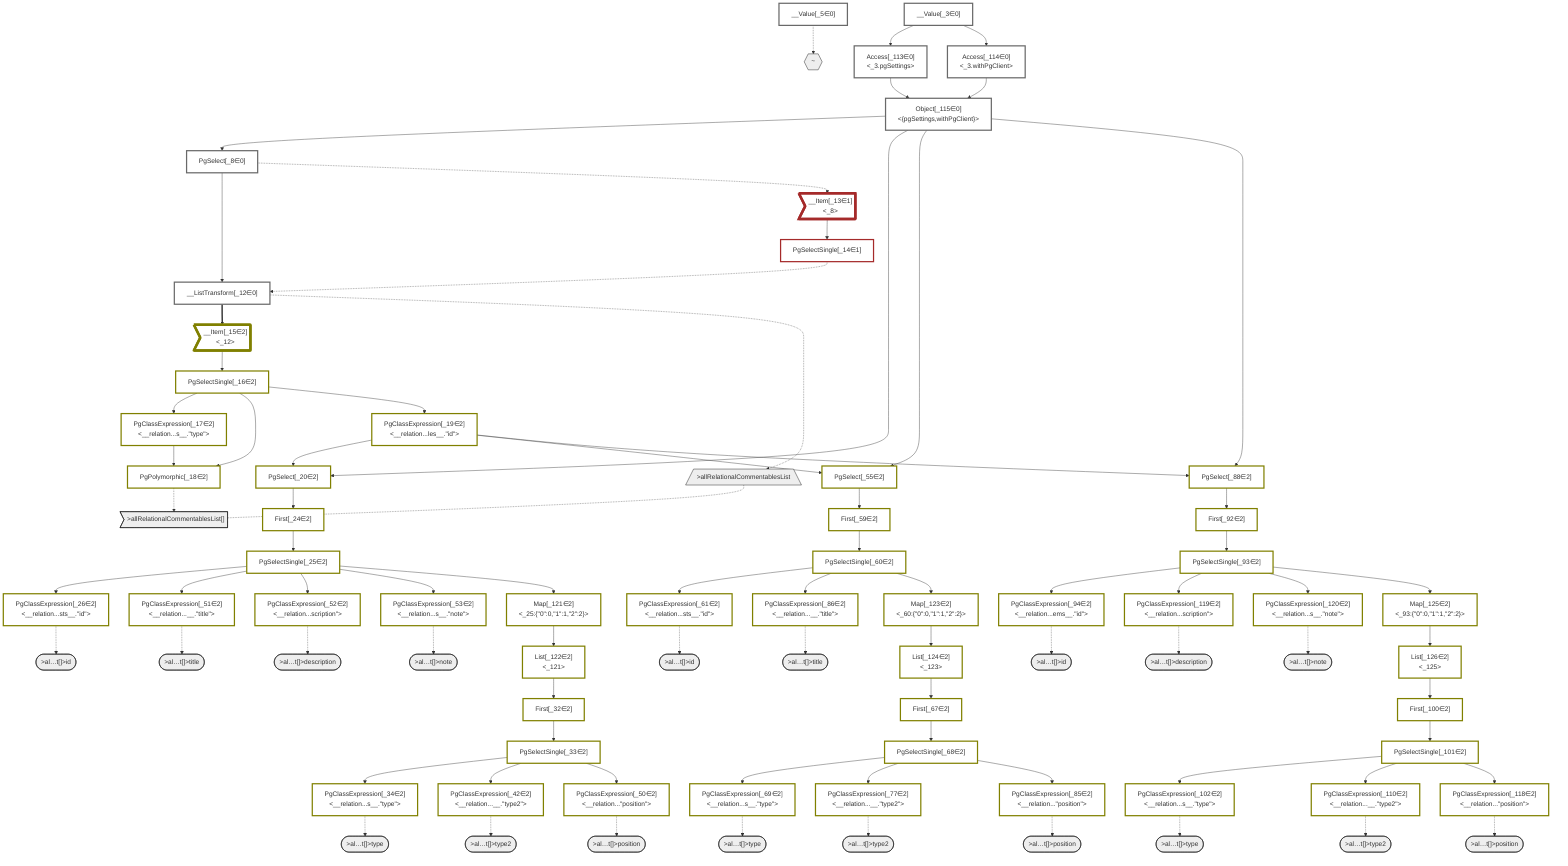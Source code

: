 graph TD
    classDef path fill:#eee,stroke:#000
    classDef plan fill:#fff,stroke-width:3px
    classDef itemplan fill:#fff,stroke-width:6px
    classDef sideeffectplan fill:#f00,stroke-width:6px

    %% subgraph fields
    P1{{"~"}}:::path
    P2[/">allRelationalCommentablesList"\]:::path
    P3>">allRelationalCommentablesList[]"]:::path
    P2 -.- P3
    P4([">al…t[]>id"]):::path
    %% P3 -.-> P4
    P5([">al…t[]>type"]):::path
    %% P3 -.-> P5
    P6([">al…t[]>type2"]):::path
    %% P3 -.-> P6
    P7([">al…t[]>position"]):::path
    %% P3 -.-> P7
    P8([">al…t[]>title"]):::path
    %% P3 -.-> P8
    P9([">al…t[]>description"]):::path
    %% P3 -.-> P9
    P10([">al…t[]>note"]):::path
    %% P3 -.-> P10
    P11([">al…t[]>id"]):::path
    %% P3 -.-> P11
    P12([">al…t[]>type"]):::path
    %% P3 -.-> P12
    P13([">al…t[]>type2"]):::path
    %% P3 -.-> P13
    P14([">al…t[]>position"]):::path
    %% P3 -.-> P14
    P15([">al…t[]>title"]):::path
    %% P3 -.-> P15
    P16([">al…t[]>id"]):::path
    %% P3 -.-> P16
    P17([">al…t[]>type"]):::path
    %% P3 -.-> P17
    P18([">al…t[]>type2"]):::path
    %% P3 -.-> P18
    P19([">al…t[]>position"]):::path
    %% P3 -.-> P19
    P20([">al…t[]>description"]):::path
    %% P3 -.-> P20
    P21([">al…t[]>note"]):::path
    %% P3 -.-> P21
    %% P1 -.-> P2
    %% end

    %% define plans
    __Value_3["__Value[_3∈0]<br /><context>"]:::plan
    __Value_5["__Value[_5∈0]<br /><rootValue>"]:::plan
    PgSelect_8["PgSelect[_8∈0]<br /><relational_commentables>"]:::plan
    __ListTransform_12["__ListTransform[_12∈0]<br /><each:_8>"]:::plan
    __Item_13>"__Item[_13∈1]<br /><_8>"]:::itemplan
    PgSelectSingle_14["PgSelectSingle[_14∈1]<br /><relational_commentables>"]:::plan
    __Item_15>"__Item[_15∈2]<br /><_12>"]:::itemplan
    PgSelectSingle_16["PgSelectSingle[_16∈2]<br /><relational_commentables>"]:::plan
    PgClassExpression_17["PgClassExpression[_17∈2]<br /><__relation...s__.#quot;type#quot;>"]:::plan
    PgPolymorphic_18["PgPolymorphic[_18∈2]"]:::plan
    PgClassExpression_19["PgClassExpression[_19∈2]<br /><__relation...les__.#quot;id#quot;>"]:::plan
    PgSelect_20["PgSelect[_20∈2]<br /><relational_posts>"]:::plan
    First_24["First[_24∈2]"]:::plan
    PgSelectSingle_25["PgSelectSingle[_25∈2]<br /><relational_posts>"]:::plan
    PgClassExpression_26["PgClassExpression[_26∈2]<br /><__relation...sts__.#quot;id#quot;>"]:::plan
    First_32["First[_32∈2]"]:::plan
    PgSelectSingle_33["PgSelectSingle[_33∈2]<br /><relational_items>"]:::plan
    PgClassExpression_34["PgClassExpression[_34∈2]<br /><__relation...s__.#quot;type#quot;>"]:::plan
    PgClassExpression_42["PgClassExpression[_42∈2]<br /><__relation...__.#quot;type2#quot;>"]:::plan
    PgClassExpression_50["PgClassExpression[_50∈2]<br /><__relation...#quot;position#quot;>"]:::plan
    PgClassExpression_51["PgClassExpression[_51∈2]<br /><__relation...__.#quot;title#quot;>"]:::plan
    PgClassExpression_52["PgClassExpression[_52∈2]<br /><__relation...scription#quot;>"]:::plan
    PgClassExpression_53["PgClassExpression[_53∈2]<br /><__relation...s__.#quot;note#quot;>"]:::plan
    PgSelect_55["PgSelect[_55∈2]<br /><relational_checklists>"]:::plan
    First_59["First[_59∈2]"]:::plan
    PgSelectSingle_60["PgSelectSingle[_60∈2]<br /><relational_checklists>"]:::plan
    PgClassExpression_61["PgClassExpression[_61∈2]<br /><__relation...sts__.#quot;id#quot;>"]:::plan
    First_67["First[_67∈2]"]:::plan
    PgSelectSingle_68["PgSelectSingle[_68∈2]<br /><relational_items>"]:::plan
    PgClassExpression_69["PgClassExpression[_69∈2]<br /><__relation...s__.#quot;type#quot;>"]:::plan
    PgClassExpression_77["PgClassExpression[_77∈2]<br /><__relation...__.#quot;type2#quot;>"]:::plan
    PgClassExpression_85["PgClassExpression[_85∈2]<br /><__relation...#quot;position#quot;>"]:::plan
    PgClassExpression_86["PgClassExpression[_86∈2]<br /><__relation...__.#quot;title#quot;>"]:::plan
    PgSelect_88["PgSelect[_88∈2]<br /><relational_checklist_items>"]:::plan
    First_92["First[_92∈2]"]:::plan
    PgSelectSingle_93["PgSelectSingle[_93∈2]<br /><relational_checklist_items>"]:::plan
    PgClassExpression_94["PgClassExpression[_94∈2]<br /><__relation...ems__.#quot;id#quot;>"]:::plan
    First_100["First[_100∈2]"]:::plan
    PgSelectSingle_101["PgSelectSingle[_101∈2]<br /><relational_items>"]:::plan
    PgClassExpression_102["PgClassExpression[_102∈2]<br /><__relation...s__.#quot;type#quot;>"]:::plan
    PgClassExpression_110["PgClassExpression[_110∈2]<br /><__relation...__.#quot;type2#quot;>"]:::plan
    Access_113["Access[_113∈0]<br /><_3.pgSettings>"]:::plan
    Access_114["Access[_114∈0]<br /><_3.withPgClient>"]:::plan
    Object_115["Object[_115∈0]<br /><{pgSettings,withPgClient}>"]:::plan
    PgClassExpression_118["PgClassExpression[_118∈2]<br /><__relation...#quot;position#quot;>"]:::plan
    PgClassExpression_119["PgClassExpression[_119∈2]<br /><__relation...scription#quot;>"]:::plan
    PgClassExpression_120["PgClassExpression[_120∈2]<br /><__relation...s__.#quot;note#quot;>"]:::plan
    Map_121["Map[_121∈2]<br /><_25:{#quot;0#quot;:0,#quot;1#quot;:1,#quot;2#quot;:2}>"]:::plan
    List_122["List[_122∈2]<br /><_121>"]:::plan
    Map_123["Map[_123∈2]<br /><_60:{#quot;0#quot;:0,#quot;1#quot;:1,#quot;2#quot;:2}>"]:::plan
    List_124["List[_124∈2]<br /><_123>"]:::plan
    Map_125["Map[_125∈2]<br /><_93:{#quot;0#quot;:0,#quot;1#quot;:1,#quot;2#quot;:2}>"]:::plan
    List_126["List[_126∈2]<br /><_125>"]:::plan

    %% plan dependencies
    Object_115 --> PgSelect_8
    PgSelect_8 --> __ListTransform_12
    PgSelectSingle_14 -.-> __ListTransform_12
    PgSelect_8 -.-> __Item_13
    __Item_13 --> PgSelectSingle_14
    __ListTransform_12 ==> __Item_15
    __Item_15 --> PgSelectSingle_16
    PgSelectSingle_16 --> PgClassExpression_17
    PgSelectSingle_16 --> PgPolymorphic_18
    PgClassExpression_17 --> PgPolymorphic_18
    PgSelectSingle_16 --> PgClassExpression_19
    Object_115 --> PgSelect_20
    PgClassExpression_19 --> PgSelect_20
    PgSelect_20 --> First_24
    First_24 --> PgSelectSingle_25
    PgSelectSingle_25 --> PgClassExpression_26
    List_122 --> First_32
    First_32 --> PgSelectSingle_33
    PgSelectSingle_33 --> PgClassExpression_34
    PgSelectSingle_33 --> PgClassExpression_42
    PgSelectSingle_33 --> PgClassExpression_50
    PgSelectSingle_25 --> PgClassExpression_51
    PgSelectSingle_25 --> PgClassExpression_52
    PgSelectSingle_25 --> PgClassExpression_53
    Object_115 --> PgSelect_55
    PgClassExpression_19 --> PgSelect_55
    PgSelect_55 --> First_59
    First_59 --> PgSelectSingle_60
    PgSelectSingle_60 --> PgClassExpression_61
    List_124 --> First_67
    First_67 --> PgSelectSingle_68
    PgSelectSingle_68 --> PgClassExpression_69
    PgSelectSingle_68 --> PgClassExpression_77
    PgSelectSingle_68 --> PgClassExpression_85
    PgSelectSingle_60 --> PgClassExpression_86
    Object_115 --> PgSelect_88
    PgClassExpression_19 --> PgSelect_88
    PgSelect_88 --> First_92
    First_92 --> PgSelectSingle_93
    PgSelectSingle_93 --> PgClassExpression_94
    List_126 --> First_100
    First_100 --> PgSelectSingle_101
    PgSelectSingle_101 --> PgClassExpression_102
    PgSelectSingle_101 --> PgClassExpression_110
    __Value_3 --> Access_113
    __Value_3 --> Access_114
    Access_113 --> Object_115
    Access_114 --> Object_115
    PgSelectSingle_101 --> PgClassExpression_118
    PgSelectSingle_93 --> PgClassExpression_119
    PgSelectSingle_93 --> PgClassExpression_120
    PgSelectSingle_25 --> Map_121
    Map_121 --> List_122
    PgSelectSingle_60 --> Map_123
    Map_123 --> List_124
    PgSelectSingle_93 --> Map_125
    Map_125 --> List_126

    %% plan-to-path relationships
    __Value_5 -.-> P1
    __ListTransform_12 -.-> P2
    PgPolymorphic_18 -.-> P3
    PgClassExpression_26 -.-> P4
    PgClassExpression_34 -.-> P5
    PgClassExpression_42 -.-> P6
    PgClassExpression_50 -.-> P7
    PgClassExpression_51 -.-> P8
    PgClassExpression_52 -.-> P9
    PgClassExpression_53 -.-> P10
    PgClassExpression_61 -.-> P11
    PgClassExpression_69 -.-> P12
    PgClassExpression_77 -.-> P13
    PgClassExpression_85 -.-> P14
    PgClassExpression_86 -.-> P15
    PgClassExpression_94 -.-> P16
    PgClassExpression_102 -.-> P17
    PgClassExpression_110 -.-> P18
    PgClassExpression_118 -.-> P19
    PgClassExpression_119 -.-> P20
    PgClassExpression_120 -.-> P21

    %% allocate buckets
    classDef bucket0 stroke:#696969
    class __Value_3,__Value_5,PgSelect_8,__ListTransform_12,Access_113,Access_114,Object_115 bucket0
    classDef bucket1 stroke:#a52a2a
    class __Item_13,PgSelectSingle_14 bucket1
    classDef bucket2 stroke:#808000
    class __Item_15,PgSelectSingle_16,PgClassExpression_17,PgPolymorphic_18,PgClassExpression_19,PgSelect_20,First_24,PgSelectSingle_25,PgClassExpression_26,First_32,PgSelectSingle_33,PgClassExpression_34,PgClassExpression_42,PgClassExpression_50,PgClassExpression_51,PgClassExpression_52,PgClassExpression_53,PgSelect_55,First_59,PgSelectSingle_60,PgClassExpression_61,First_67,PgSelectSingle_68,PgClassExpression_69,PgClassExpression_77,PgClassExpression_85,PgClassExpression_86,PgSelect_88,First_92,PgSelectSingle_93,PgClassExpression_94,First_100,PgSelectSingle_101,PgClassExpression_102,PgClassExpression_110,PgClassExpression_118,PgClassExpression_119,PgClassExpression_120,Map_121,List_122,Map_123,List_124,Map_125,List_126 bucket2